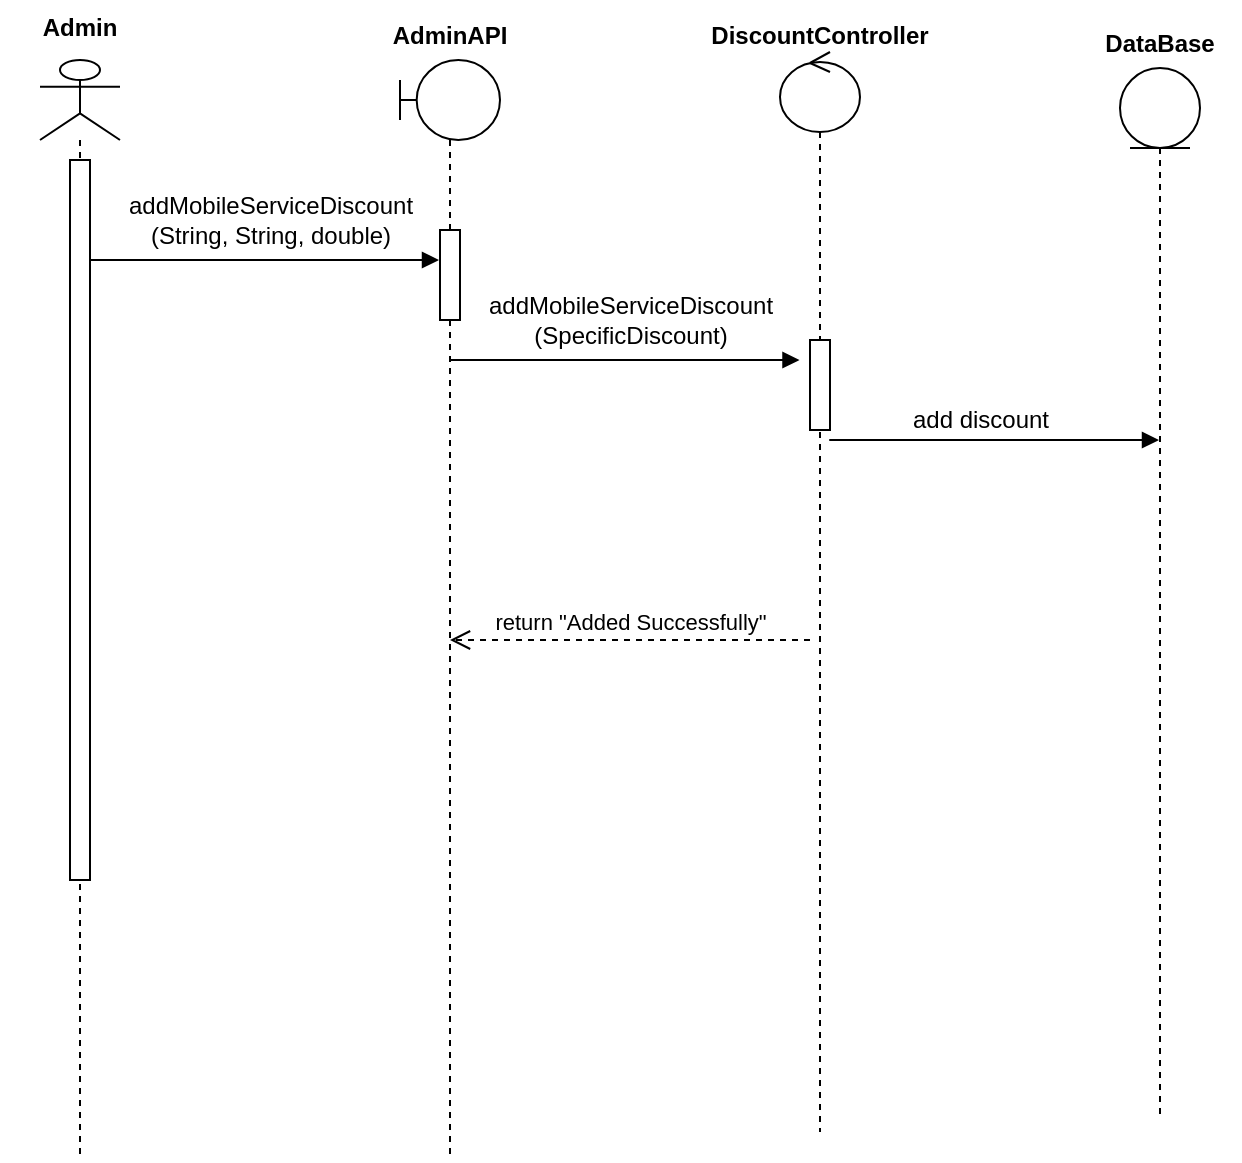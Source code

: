 <mxfile version="20.6.2" type="device"><diagram id="kgpKYQtTHZ0yAKxKKP6v" name="Page-1"><mxGraphModel dx="811" dy="479" grid="1" gridSize="10" guides="1" tooltips="1" connect="1" arrows="1" fold="1" page="1" pageScale="1" pageWidth="850" pageHeight="1100" math="0" shadow="0"><root><mxCell id="0"/><mxCell id="1" parent="0"/><mxCell id="dlw0VNqbPRPug8crNHUe-1" value="" style="shape=umlLifeline;participant=umlActor;perimeter=lifelinePerimeter;whiteSpace=wrap;html=1;container=1;collapsible=0;recursiveResize=0;verticalAlign=top;spacingTop=36;outlineConnect=0;" parent="1" vertex="1"><mxGeometry x="80" y="70" width="40" height="550" as="geometry"/></mxCell><mxCell id="tNx10dtf8q4v4-IMCGv_-1" value="" style="html=1;points=[];perimeter=orthogonalPerimeter;" vertex="1" parent="dlw0VNqbPRPug8crNHUe-1"><mxGeometry x="15" y="50" width="10" height="360" as="geometry"/></mxCell><mxCell id="dlw0VNqbPRPug8crNHUe-2" value="Admin" style="text;align=center;fontStyle=1;verticalAlign=middle;spacingLeft=3;spacingRight=3;strokeColor=none;rotatable=0;points=[[0,0.5],[1,0.5]];portConstraint=eastwest;" parent="1" vertex="1"><mxGeometry x="60" y="40" width="80" height="26" as="geometry"/></mxCell><mxCell id="dlw0VNqbPRPug8crNHUe-3" value="" style="shape=umlLifeline;participant=umlBoundary;perimeter=lifelinePerimeter;whiteSpace=wrap;html=1;container=1;collapsible=0;recursiveResize=0;verticalAlign=top;spacingTop=36;outlineConnect=0;" parent="1" vertex="1"><mxGeometry x="260" y="70" width="50" height="550" as="geometry"/></mxCell><mxCell id="tNx10dtf8q4v4-IMCGv_-2" value="" style="html=1;points=[];perimeter=orthogonalPerimeter;" vertex="1" parent="dlw0VNqbPRPug8crNHUe-3"><mxGeometry x="20" y="85" width="10" height="45" as="geometry"/></mxCell><mxCell id="dlw0VNqbPRPug8crNHUe-4" value="AdminAPI" style="text;align=center;fontStyle=1;verticalAlign=middle;spacingLeft=3;spacingRight=3;strokeColor=none;rotatable=0;points=[[0,0.5],[1,0.5]];portConstraint=eastwest;" parent="1" vertex="1"><mxGeometry x="245" y="44" width="80" height="26" as="geometry"/></mxCell><mxCell id="dlw0VNqbPRPug8crNHUe-5" value="" style="shape=umlLifeline;participant=umlControl;perimeter=lifelinePerimeter;whiteSpace=wrap;html=1;container=1;collapsible=0;recursiveResize=0;verticalAlign=top;spacingTop=36;outlineConnect=0;" parent="1" vertex="1"><mxGeometry x="450" y="66" width="40" height="540" as="geometry"/></mxCell><mxCell id="tNx10dtf8q4v4-IMCGv_-3" value="" style="html=1;points=[];perimeter=orthogonalPerimeter;" vertex="1" parent="dlw0VNqbPRPug8crNHUe-5"><mxGeometry x="15" y="144" width="10" height="45" as="geometry"/></mxCell><mxCell id="tNx10dtf8q4v4-IMCGv_-4" value="return &quot;Added Successfully&quot;" style="html=1;verticalAlign=bottom;endArrow=open;dashed=1;endSize=8;rounded=0;" edge="1" parent="dlw0VNqbPRPug8crNHUe-5" target="dlw0VNqbPRPug8crNHUe-3"><mxGeometry relative="1" as="geometry"><mxPoint x="15" y="294" as="sourcePoint"/><mxPoint x="-65" y="294" as="targetPoint"/></mxGeometry></mxCell><mxCell id="dlw0VNqbPRPug8crNHUe-6" value="DiscountController" style="text;align=center;fontStyle=1;verticalAlign=middle;spacingLeft=3;spacingRight=3;strokeColor=none;rotatable=0;points=[[0,0.5],[1,0.5]];portConstraint=eastwest;" parent="1" vertex="1"><mxGeometry x="430" y="44" width="80" height="26" as="geometry"/></mxCell><mxCell id="dlw0VNqbPRPug8crNHUe-9" value="" style="shape=umlLifeline;participant=umlEntity;perimeter=lifelinePerimeter;whiteSpace=wrap;html=1;container=1;collapsible=0;recursiveResize=0;verticalAlign=top;spacingTop=36;outlineConnect=0;" parent="1" vertex="1"><mxGeometry x="620" y="74" width="40" height="524" as="geometry"/></mxCell><mxCell id="dlw0VNqbPRPug8crNHUe-10" value="DataBase" style="text;align=center;fontStyle=1;verticalAlign=middle;spacingLeft=3;spacingRight=3;strokeColor=none;rotatable=0;points=[[0,0.5],[1,0.5]];portConstraint=eastwest;" parent="1" vertex="1"><mxGeometry x="600" y="48" width="80" height="26" as="geometry"/></mxCell><mxCell id="dlw0VNqbPRPug8crNHUe-11" value="" style="verticalAlign=bottom;endArrow=block;shadow=0;strokeWidth=1;" parent="1" edge="1"><mxGeometry relative="1" as="geometry"><mxPoint x="210" y="170" as="sourcePoint"/><mxPoint x="279.5" y="170" as="targetPoint"/><Array as="points"><mxPoint x="100" y="170"/></Array></mxGeometry></mxCell><mxCell id="dlw0VNqbPRPug8crNHUe-12" value="" style="verticalAlign=bottom;endArrow=block;shadow=0;strokeWidth=1;" parent="1" edge="1"><mxGeometry relative="1" as="geometry"><mxPoint x="390.25" y="220" as="sourcePoint"/><mxPoint x="459.75" y="220" as="targetPoint"/><Array as="points"><mxPoint x="280.25" y="220"/><mxPoint x="380.25" y="220"/></Array></mxGeometry></mxCell><mxCell id="dlw0VNqbPRPug8crNHUe-13" value="" style="verticalAlign=bottom;endArrow=block;shadow=0;strokeWidth=1;" parent="1" target="dlw0VNqbPRPug8crNHUe-9" edge="1"><mxGeometry relative="1" as="geometry"><mxPoint x="550" y="260" as="sourcePoint"/><mxPoint x="619.5" y="260" as="targetPoint"/><Array as="points"><mxPoint x="470" y="260"/></Array></mxGeometry></mxCell><mxCell id="dlw0VNqbPRPug8crNHUe-15" value="addMobileServiceDiscount&lt;br&gt;(String, String, double)" style="text;html=1;align=center;verticalAlign=middle;resizable=0;points=[];autosize=1;strokeColor=none;fillColor=none;" parent="1" vertex="1"><mxGeometry x="110" y="130" width="170" height="40" as="geometry"/></mxCell><mxCell id="dlw0VNqbPRPug8crNHUe-16" value="addMobileServiceDiscount&lt;br&gt;(SpecificDiscount)" style="text;html=1;align=center;verticalAlign=middle;resizable=0;points=[];autosize=1;strokeColor=none;fillColor=none;" parent="1" vertex="1"><mxGeometry x="290" y="180" width="170" height="40" as="geometry"/></mxCell><mxCell id="dlw0VNqbPRPug8crNHUe-20" value="add discount" style="text;html=1;align=center;verticalAlign=middle;resizable=0;points=[];autosize=1;strokeColor=none;fillColor=none;" parent="1" vertex="1"><mxGeometry x="505" y="235" width="90" height="30" as="geometry"/></mxCell></root></mxGraphModel></diagram></mxfile>